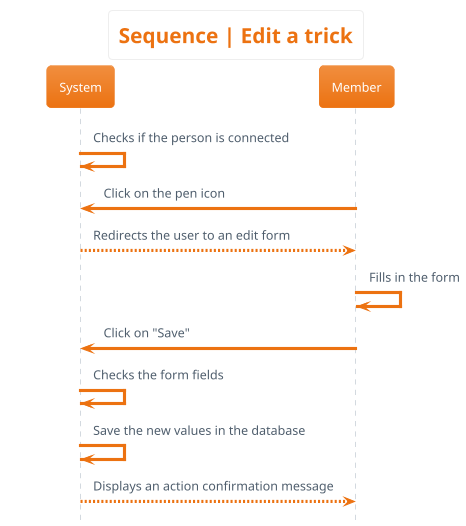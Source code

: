@startuml sequence__edit_trick
hide footbox
skinparam actorStyle awesome
!theme aws-orange
skinparam backgroundcolor White

'Titre'
title Sequence | Edit a trick

'Déroulement'
System -> System : Checks if the person is connected
Member -> System : Click on the pen icon
System --> Member : Redirects the user to an edit form
Member -> Member : Fills in the form
Member -> System : Click on "Save"
System -> System : Checks the form fields
System -> System : Save the new values in the database
System --> Member: Displays an action confirmation message
@enduml